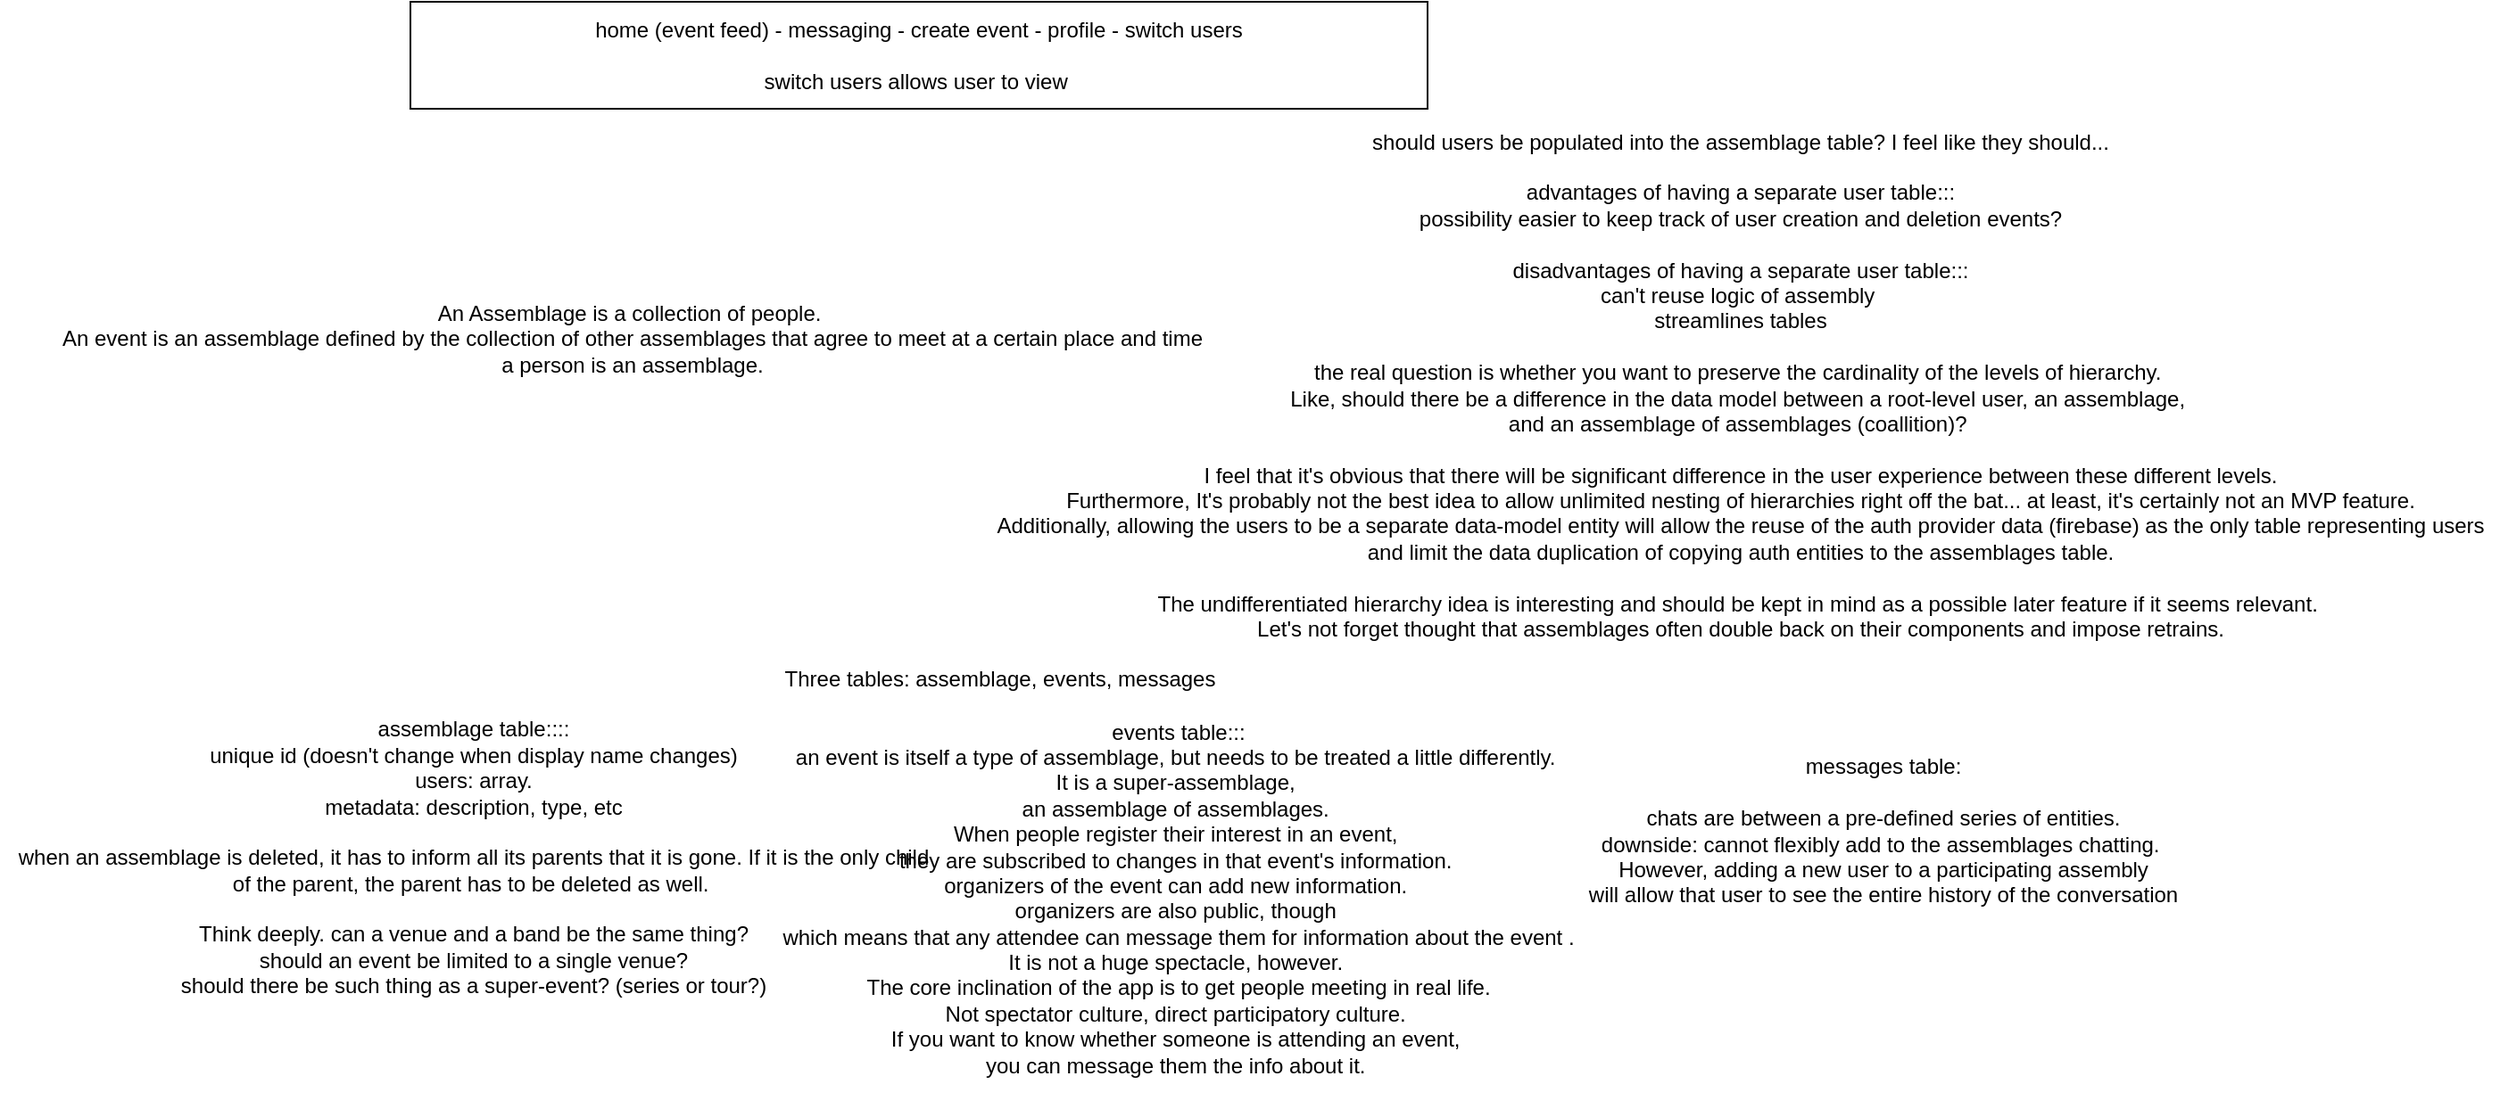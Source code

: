 <mxfile version="12.4.8" type="github">
  <diagram id="T3aL5X-1EMsDyOF4aQC-" name="Page-1">
    <mxGraphModel dx="2272" dy="739" grid="1" gridSize="10" guides="1" tooltips="1" connect="1" arrows="1" fold="1" page="1" pageScale="1" pageWidth="1100" pageHeight="850" math="0" shadow="0">
      <root>
        <mxCell id="0"/>
        <mxCell id="1" parent="0"/>
        <mxCell id="gHFnzDRZlQcek6Eq3htk-1" value="home (event feed) - messaging - create event - profile - switch users&lt;br&gt;&lt;br&gt;switch users allows user to view&amp;nbsp;" style="rounded=0;whiteSpace=wrap;html=1;" vertex="1" parent="1">
          <mxGeometry x="150" y="230" width="570" height="60" as="geometry"/>
        </mxCell>
        <mxCell id="gHFnzDRZlQcek6Eq3htk-2" value="An Assemblage is a collection of people.&amp;nbsp;&lt;br&gt;An event is an assemblage defined by the collection of other assemblages that agree to meet at a certain place and time&lt;br&gt;a person is an assemblage." style="text;html=1;align=center;verticalAlign=middle;resizable=0;points=[];autosize=1;" vertex="1" parent="1">
          <mxGeometry x="-51" y="394" width="650" height="50" as="geometry"/>
        </mxCell>
        <mxCell id="gHFnzDRZlQcek6Eq3htk-3" value="assemblage table::::&lt;br&gt;unique id (doesn&#39;t change when display name changes)&lt;br&gt;users: array.&lt;br&gt;metadata: description, type, etc&lt;br&gt;&lt;br&gt;when an assemblage is deleted, it has to inform all its parents that it is gone. If it is the only child&lt;br&gt;of the parent, the parent has to be deleted as well.&amp;nbsp;&lt;br&gt;&lt;br&gt;Think deeply. can a venue and a band be the same thing?&lt;br&gt;should an event be limited to a single venue?&lt;br&gt;should there be such thing as a super-event? (series or tour?)" style="text;html=1;align=center;verticalAlign=middle;resizable=0;points=[];autosize=1;" vertex="1" parent="1">
          <mxGeometry x="-80" y="630" width="530" height="160" as="geometry"/>
        </mxCell>
        <mxCell id="gHFnzDRZlQcek6Eq3htk-5" value="events table:::&lt;br&gt;an event is itself a type of assemblage, but needs to be treated a little differently.&amp;nbsp;&lt;br&gt;It is a super-assemblage,&amp;nbsp;&lt;br&gt;an assemblage of assemblages.&amp;nbsp;&lt;br&gt;When people register their interest in an event,&amp;nbsp;&lt;br&gt;they are subscribed to changes in that event&#39;s information.&amp;nbsp;&lt;br&gt;organizers of the event can add new information.&amp;nbsp;&lt;br&gt;organizers are also public, though&amp;nbsp;&lt;br&gt;which means that any attendee can message them for information about the event .&lt;br&gt;It is not a huge spectacle, however.&amp;nbsp;&lt;br&gt;The core inclination of the app is to get people meeting in real life.&lt;br&gt;Not spectator culture, direct participatory culture.&amp;nbsp;&lt;br&gt;If you want to know whether someone is attending an event,&amp;nbsp;&lt;br&gt;you can message them the info about it.&amp;nbsp;&lt;br&gt;&lt;br&gt;" style="text;html=1;align=center;verticalAlign=middle;resizable=0;points=[];autosize=1;" vertex="1" parent="1">
          <mxGeometry x="350" y="630" width="460" height="220" as="geometry"/>
        </mxCell>
        <mxCell id="gHFnzDRZlQcek6Eq3htk-6" value="should users be populated into the assemblage table? I feel like they should...&lt;br&gt;&lt;br&gt;advantages of having a separate user table:::&lt;br&gt;possibility easier to keep track of user creation and deletion events?&lt;br&gt;&lt;br&gt;disadvantages of having a separate user table:::&lt;br&gt;can&#39;t reuse logic of assembly&amp;nbsp;&lt;br&gt;streamlines tables&lt;br&gt;&lt;br&gt;the real question is whether you want to preserve the cardinality of the levels of hierarchy.&amp;nbsp;&lt;br&gt;Like, should there be a difference in the data model between a root-level user, an assemblage,&amp;nbsp;&lt;br&gt;and an assemblage of assemblages (coallition)?&amp;nbsp;&lt;br&gt;&lt;br&gt;I feel that it&#39;s obvious that there will be significant difference in the user experience between these different levels.&lt;br&gt;Furthermore, It&#39;s probably not the best idea to allow unlimited nesting of hierarchies right off the bat... at least, it&#39;s certainly not an MVP feature.&lt;br&gt;Additionally, allowing the users to be a separate data-model entity will allow the reuse of the auth provider data (firebase) as the only table representing users&lt;br&gt;and limit the data duplication of copying auth entities to the assemblages table. &lt;br&gt;&lt;br&gt;The undifferentiated hierarchy idea is interesting and should be kept in mind as a possible later feature if it seems relevant.&amp;nbsp;&lt;br&gt;Let&#39;s not forget thought that assemblages often double back on their components and impose retrains." style="text;html=1;align=center;verticalAlign=middle;resizable=0;points=[];autosize=1;" vertex="1" parent="1">
          <mxGeometry x="470" y="300" width="850" height="290" as="geometry"/>
        </mxCell>
        <mxCell id="gHFnzDRZlQcek6Eq3htk-7" value="Three tables: assemblage, events, messages" style="text;html=1;align=center;verticalAlign=middle;resizable=0;points=[];autosize=1;" vertex="1" parent="1">
          <mxGeometry x="350" y="600" width="260" height="20" as="geometry"/>
        </mxCell>
        <mxCell id="gHFnzDRZlQcek6Eq3htk-8" value="messages table:&lt;br&gt;&lt;br&gt;chats are between a pre-defined series of entities.&lt;br&gt;downside: cannot flexibly add to the assemblages chatting.&amp;nbsp;&lt;br&gt;However, adding a new user to a participating assembly&lt;br&gt;will allow that user to see the entire history of the conversation" style="text;html=1;align=center;verticalAlign=middle;resizable=0;points=[];autosize=1;" vertex="1" parent="1">
          <mxGeometry x="800" y="650" width="350" height="90" as="geometry"/>
        </mxCell>
      </root>
    </mxGraphModel>
  </diagram>
</mxfile>
